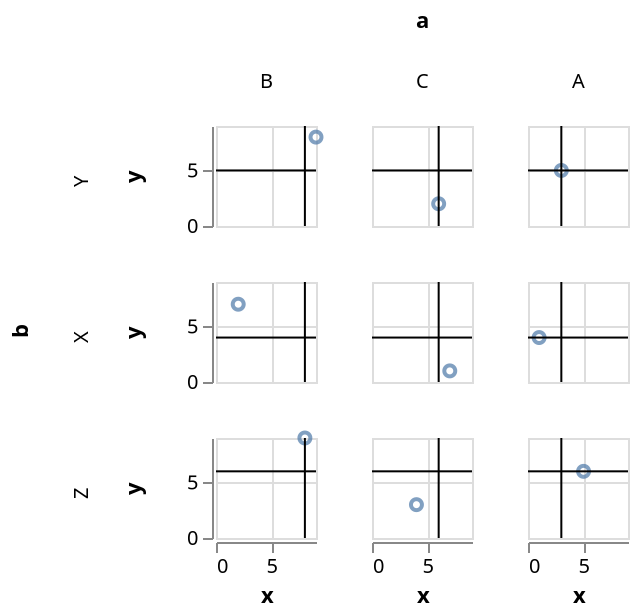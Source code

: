 {
  "$schema": "https://vega.github.io/schema/vega/v4.json",
  "autosize": "pad",
  "padding": 5,
  "data": [
    {
      "name": "source_0",
      "values": [
        {"a": "A", "b": "X", "x": 1, "y": 4},
        {"a": "A", "b": "Y", "x": 3, "y": 5},
        {"a": "A", "b": "Z", "x": 5, "y": 6},
        {"a": "B", "b": "X", "x": 2, "y": 7},
        {"a": "B", "b": "Y", "x": 9, "y": 8},
        {"a": "B", "b": "Z", "x": 8, "y": 9},
        {"a": "C", "b": "X", "x": 7, "y": 1},
        {"a": "C", "b": "Y", "x": 6, "y": 2},
        {"a": "C", "b": "Z", "x": 4, "y": 3}
      ]
    },
    {
      "name": "data_0",
      "source": "source_0",
      "transform": [
        {
          "type": "joinaggregate",
          "as": ["median_x_by_a"],
          "ops": ["median"],
          "fields": ["x"],
          "groupby": ["a"]
        },
        {
          "type": "joinaggregate",
          "as": ["median_y_by_b"],
          "ops": ["median"],
          "fields": ["y"],
          "groupby": ["b"]
        },
        {
          "type": "formula",
          "expr": "datum[\"a\"]===\"B\" ? 0 : datum[\"a\"]===\"C\" ? 1 : datum[\"a\"]===\"A\" ? 2 : 3",
          "as": "column_a_sort_index"
        },
        {
          "type": "formula",
          "expr": "datum[\"b\"]===\"Y\" ? 0 : datum[\"b\"]===\"X\" ? 1 : datum[\"b\"]===\"Z\" ? 2 : 3",
          "as": "row_b_sort_index"
        },
        {
          "type": "formula",
          "expr": "datum[\"a\"]===\"B\" ? 0 : datum[\"a\"]===\"C\" ? 1 : datum[\"a\"]===\"A\" ? 2 : 3",
          "as": "column_a_sort_index"
        },
        {
          "type": "formula",
          "expr": "datum[\"b\"]===\"Y\" ? 0 : datum[\"b\"]===\"X\" ? 1 : datum[\"b\"]===\"Z\" ? 2 : 3",
          "as": "row_b_sort_index"
        }
      ]
    },
    {
      "name": "column_domain",
      "source": "data_0",
      "transform": [
        {
          "type": "aggregate",
          "groupby": ["a"],
          "fields": ["column_a_sort_index"],
          "ops": ["max"],
          "as": ["column_a_sort_index"]
        }
      ]
    },
    {
      "name": "row_domain",
      "source": "data_0",
      "transform": [
        {
          "type": "aggregate",
          "groupby": ["b"],
          "fields": ["row_b_sort_index"],
          "ops": ["max"],
          "as": ["row_b_sort_index"]
        }
      ]
    },
    {
      "name": "data_2",
      "source": "data_0",
      "transform": [
        {
          "type": "aggregate",
          "groupby": ["b", "a"],
          "ops": ["median", "median"],
          "fields": ["median_y_by_b", "median_x_by_a"],
          "as": ["median_median_y_by_b", "median_median_x_by_a"]
        }
      ]
    }
  ],
  "signals": [
    {"name": "child_width", "value": 50},
    {"name": "child_height", "value": 50}
  ],
  "layout": {
    "padding": {"row": 20, "column": 20},
    "offset": {"rowTitle": 10, "columnTitle": 10},
    "columns": {"signal": "length(data('column_domain'))"},
    "bounds": "full",
    "align": "all"
  },
  "marks": [
    {
      "name": "row-title",
      "type": "group",
      "role": "row-title",
      "title": {
        "text": "b",
        "offset": 10,
        "orient": "left",
        "style": "guide-title"
      }
    },
    {
      "name": "column-title",
      "type": "group",
      "role": "column-title",
      "title": {"text": "a", "offset": 10, "style": "guide-title"}
    },
    {
      "name": "row_header",
      "type": "group",
      "role": "row-header",
      "from": {"data": "row_domain"},
      "sort": {"field": "datum[\"row_b_sort_index\"]", "order": "ascending"},
      "title": {
        "text": {"signal": "''+parent[\"b\"]"},
        "offset": 10,
        "orient": "left",
        "style": "guide-label",
        "baseline": "middle"
      },
      "encode": {"update": {"height": {"signal": "child_height"}}},
      "axes": [
        {
          "scale": "y",
          "orient": "left",
          "grid": false,
          "title": "y",
          "labelOverlap": true,
          "tickCount": {"signal": "ceil(child_height/40)"},
          "zindex": 1
        }
      ]
    },
    {
      "name": "column_header",
      "type": "group",
      "role": "column-header",
      "from": {"data": "column_domain"},
      "sort": {"field": "datum[\"column_a_sort_index\"]", "order": "ascending"},
      "title": {
        "text": {"signal": "''+parent[\"a\"]"},
        "offset": 10,
        "style": "guide-label",
        "baseline": "middle"
      },
      "encode": {"update": {"width": {"signal": "child_width"}}}
    },
    {
      "name": "column_footer",
      "type": "group",
      "role": "column-footer",
      "from": {"data": "column_domain"},
      "sort": {"field": "datum[\"column_a_sort_index\"]", "order": "ascending"},
      "encode": {"update": {"width": {"signal": "child_width"}}},
      "axes": [
        {
          "scale": "x",
          "orient": "bottom",
          "grid": false,
          "title": "x",
          "labelFlush": true,
          "labelOverlap": true,
          "tickCount": {"signal": "ceil(child_width/40)"},
          "zindex": 1
        }
      ]
    },
    {
      "name": "cell",
      "type": "group",
      "style": "cell",
      "from": {
        "facet": {
          "name": "facet",
          "data": "data_0",
          "groupby": ["b", "a"],
          "aggregate": {
            "cross": true,
            "fields": ["row_b_sort_index", "column_a_sort_index"],
            "ops": ["max", "max"],
            "as": ["row_b_sort_index", "column_a_sort_index"]
          }
        }
      },
      "sort": {
        "field": [
          "datum[\"row_b_sort_index\"]",
          "datum[\"column_a_sort_index\"]"
        ],
        "order": ["ascending", "ascending"]
      },
      "data": [
        {
          "source": "facet",
          "name": "data_0",
          "transform": [
            {
              "type": "aggregate",
              "groupby": [],
              "ops": ["median", "median"],
              "fields": ["median_y_by_b", "median_x_by_a"],
              "as": ["median_median_y_by_b", "median_median_x_by_a"]
            }
          ]
        }
      ],
      "encode": {
        "update": {
          "width": {"signal": "child_width"},
          "height": {"signal": "child_height"}
        }
      },
      "marks": [
        {
          "name": "child_layer_0_marks",
          "type": "symbol",
          "style": ["point"],
          "from": {"data": "facet"},
          "encode": {
            "update": {
              "opacity": {"value": 0.7},
              "fill": [
                {
                  "test": "datum[\"x\"] === null || isNaN(datum[\"x\"]) || datum[\"y\"] === null || isNaN(datum[\"y\"])",
                  "value": null
                },
                {"value": "transparent"}
              ],
              "stroke": [
                {
                  "test": "datum[\"x\"] === null || isNaN(datum[\"x\"]) || datum[\"y\"] === null || isNaN(datum[\"y\"])",
                  "value": null
                },
                {"value": "#4c78a8"}
              ],
              "tooltip": {
                "signal": "{\"x\": format(datum[\"x\"], \"\"), \"y\": format(datum[\"y\"], \"\")}"
              },
              "x": {"scale": "x", "field": "x"},
              "y": {"scale": "y", "field": "y"}
            }
          }
        },
        {
          "name": "child_layer_1_marks",
          "type": "rule",
          "style": ["rule"],
          "from": {"data": "data_0"},
          "encode": {
            "update": {
              "stroke": [
                {
                  "test": "datum[\"median_median_x_by_a\"] === null || isNaN(datum[\"median_median_x_by_a\"])",
                  "value": null
                },
                {"value": "black"}
              ],
              "tooltip": {
                "signal": "{\"Median of median_x_by_a\": format(datum[\"median_median_x_by_a\"], \"\")}"
              },
              "x": {"scale": "x", "field": "median_median_x_by_a"},
              "y": {"field": {"group": "height"}},
              "y2": {"value": 0}
            }
          }
        },
        {
          "name": "child_layer_2_marks",
          "type": "rule",
          "style": ["rule"],
          "from": {"data": "data_0"},
          "encode": {
            "update": {
              "stroke": [
                {
                  "test": "datum[\"median_median_y_by_b\"] === null || isNaN(datum[\"median_median_y_by_b\"])",
                  "value": null
                },
                {"value": "black"}
              ],
              "tooltip": {
                "signal": "{\"Median of median_y_by_b\": format(datum[\"median_median_y_by_b\"], \"\")}"
              },
              "x": {"value": 0},
              "y": {"scale": "y", "field": "median_median_y_by_b"},
              "x2": {"field": {"group": "width"}}
            }
          }
        }
      ],
      "axes": [
        {
          "scale": "x",
          "orient": "bottom",
          "gridScale": "y",
          "grid": true,
          "tickCount": {"signal": "ceil(child_width/40)"},
          "domain": false,
          "labels": false,
          "maxExtent": 0,
          "minExtent": 0,
          "ticks": false,
          "zindex": 0
        },
        {
          "scale": "y",
          "orient": "left",
          "gridScale": "x",
          "grid": true,
          "tickCount": {"signal": "ceil(child_height/40)"},
          "domain": false,
          "labels": false,
          "maxExtent": 0,
          "minExtent": 0,
          "ticks": false,
          "zindex": 0
        }
      ]
    }
  ],
  "scales": [
    {
      "name": "x",
      "type": "linear",
      "domain": {
        "fields": [
          {"data": "data_0", "field": "x"},
          {"data": "data_2", "field": "median_median_x_by_a"}
        ]
      },
      "range": [0, {"signal": "child_width"}],
      "nice": true,
      "zero": true
    },
    {
      "name": "y",
      "type": "linear",
      "domain": {
        "fields": [
          {"data": "data_0", "field": "y"},
          {"data": "data_2", "field": "median_median_y_by_b"}
        ]
      },
      "range": [{"signal": "child_height"}, 0],
      "nice": true,
      "zero": true
    }
  ],
  "config": {"axisY": {"minExtent": 30}}
}

